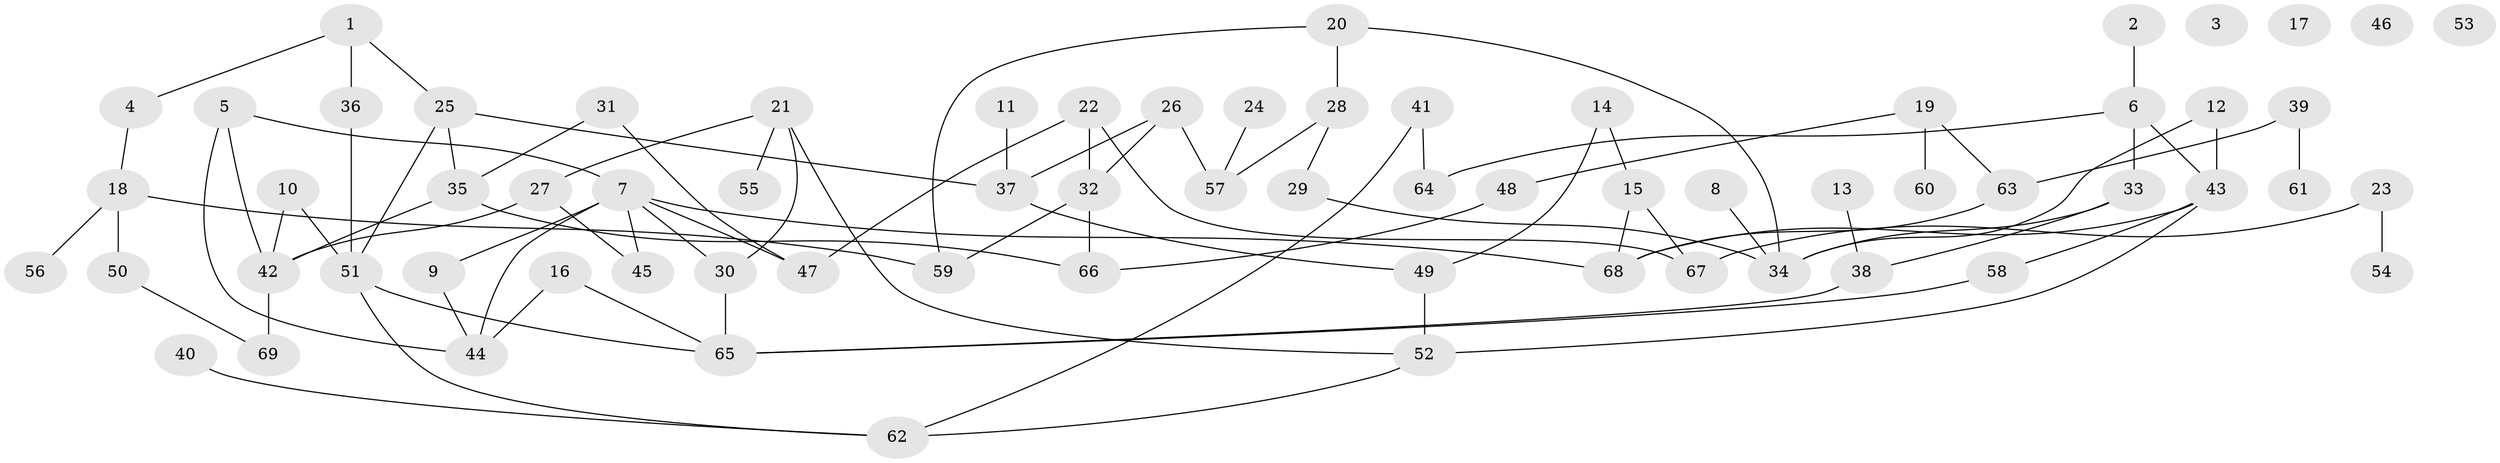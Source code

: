// Generated by graph-tools (version 1.1) at 2025/13/03/09/25 04:13:10]
// undirected, 69 vertices, 90 edges
graph export_dot {
graph [start="1"]
  node [color=gray90,style=filled];
  1;
  2;
  3;
  4;
  5;
  6;
  7;
  8;
  9;
  10;
  11;
  12;
  13;
  14;
  15;
  16;
  17;
  18;
  19;
  20;
  21;
  22;
  23;
  24;
  25;
  26;
  27;
  28;
  29;
  30;
  31;
  32;
  33;
  34;
  35;
  36;
  37;
  38;
  39;
  40;
  41;
  42;
  43;
  44;
  45;
  46;
  47;
  48;
  49;
  50;
  51;
  52;
  53;
  54;
  55;
  56;
  57;
  58;
  59;
  60;
  61;
  62;
  63;
  64;
  65;
  66;
  67;
  68;
  69;
  1 -- 4;
  1 -- 25;
  1 -- 36;
  2 -- 6;
  4 -- 18;
  5 -- 7;
  5 -- 42;
  5 -- 44;
  6 -- 33;
  6 -- 43;
  6 -- 64;
  7 -- 9;
  7 -- 30;
  7 -- 44;
  7 -- 45;
  7 -- 47;
  7 -- 68;
  8 -- 34;
  9 -- 44;
  10 -- 42;
  10 -- 51;
  11 -- 37;
  12 -- 34;
  12 -- 43;
  13 -- 38;
  14 -- 15;
  14 -- 49;
  15 -- 67;
  15 -- 68;
  16 -- 44;
  16 -- 65;
  18 -- 50;
  18 -- 56;
  18 -- 59;
  19 -- 48;
  19 -- 60;
  19 -- 63;
  20 -- 28;
  20 -- 34;
  20 -- 59;
  21 -- 27;
  21 -- 30;
  21 -- 52;
  21 -- 55;
  22 -- 32;
  22 -- 47;
  22 -- 67;
  23 -- 54;
  23 -- 67;
  24 -- 57;
  25 -- 35;
  25 -- 37;
  25 -- 51;
  26 -- 32;
  26 -- 37;
  26 -- 57;
  27 -- 42;
  27 -- 45;
  28 -- 29;
  28 -- 57;
  29 -- 34;
  30 -- 65;
  31 -- 35;
  31 -- 47;
  32 -- 59;
  32 -- 66;
  33 -- 34;
  33 -- 38;
  35 -- 42;
  35 -- 66;
  36 -- 51;
  37 -- 49;
  38 -- 65;
  39 -- 61;
  39 -- 63;
  40 -- 62;
  41 -- 62;
  41 -- 64;
  42 -- 69;
  43 -- 52;
  43 -- 58;
  43 -- 68;
  48 -- 66;
  49 -- 52;
  50 -- 69;
  51 -- 62;
  51 -- 65;
  52 -- 62;
  58 -- 65;
  63 -- 68;
}
